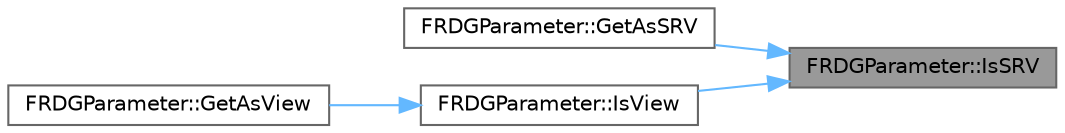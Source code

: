 digraph "FRDGParameter::IsSRV"
{
 // INTERACTIVE_SVG=YES
 // LATEX_PDF_SIZE
  bgcolor="transparent";
  edge [fontname=Helvetica,fontsize=10,labelfontname=Helvetica,labelfontsize=10];
  node [fontname=Helvetica,fontsize=10,shape=box,height=0.2,width=0.4];
  rankdir="RL";
  Node1 [id="Node000001",label="FRDGParameter::IsSRV",height=0.2,width=0.4,color="gray40", fillcolor="grey60", style="filled", fontcolor="black",tooltip=" "];
  Node1 -> Node2 [id="edge1_Node000001_Node000002",dir="back",color="steelblue1",style="solid",tooltip=" "];
  Node2 [id="Node000002",label="FRDGParameter::GetAsSRV",height=0.2,width=0.4,color="grey40", fillcolor="white", style="filled",URL="$d1/d4b/classFRDGParameter.html#aa89fcaa6ee0446163732408bd903325a",tooltip=" "];
  Node1 -> Node3 [id="edge2_Node000001_Node000003",dir="back",color="steelblue1",style="solid",tooltip=" "];
  Node3 [id="Node000003",label="FRDGParameter::IsView",height=0.2,width=0.4,color="grey40", fillcolor="white", style="filled",URL="$d1/d4b/classFRDGParameter.html#a79775b1a956ddc47beeddca851c78e86",tooltip=" "];
  Node3 -> Node4 [id="edge3_Node000003_Node000004",dir="back",color="steelblue1",style="solid",tooltip=" "];
  Node4 [id="Node000004",label="FRDGParameter::GetAsView",height=0.2,width=0.4,color="grey40", fillcolor="white", style="filled",URL="$d1/d4b/classFRDGParameter.html#aa129ee42287839d9080ff6932faf013d",tooltip=" "];
}
